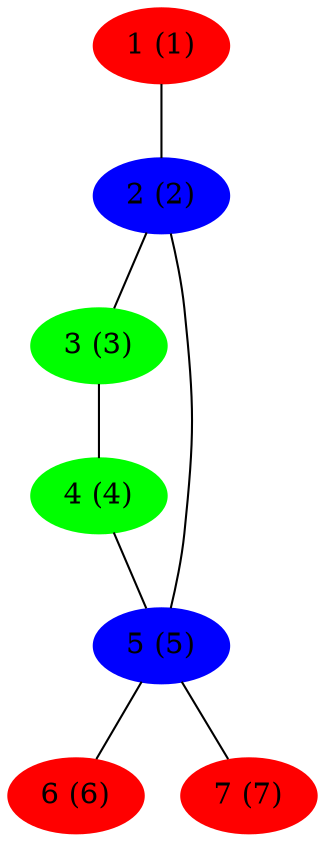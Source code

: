 // Uncapacitated Facility Location
graph G {
	1 [label="1 (1)" color=red style=filled]
	1 -- 2
	2 [label="2 (2)" color=blue style=filled]
	2 -- 3
	2 -- 5
	3 [label="3 (3)" color=green style=filled]
	3 -- 4
	4 [label="4 (4)" color=green style=filled]
	4 -- 5
	5 [label="5 (5)" color=blue style=filled]
	5 -- 6
	5 -- 7
	6 [label="6 (6)" color=red style=filled]
	7 [label="7 (7)" color=red style=filled]
}
